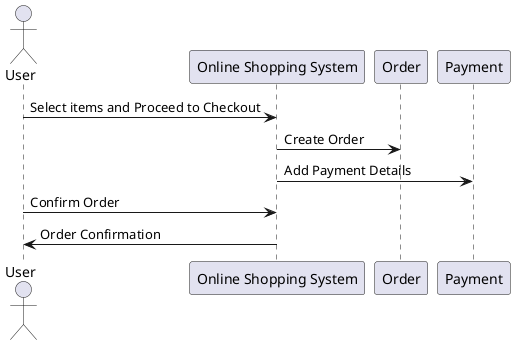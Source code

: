 @startuml

actor User
participant "Online Shopping System" as OSS
participant "Order" as Order
participant "Payment" as Payment

User -> OSS: Select items and Proceed to Checkout
OSS -> Order: Create Order
OSS -> Payment: Add Payment Details
User -> OSS: Confirm Order
OSS -> User: Order Confirmation

@enduml